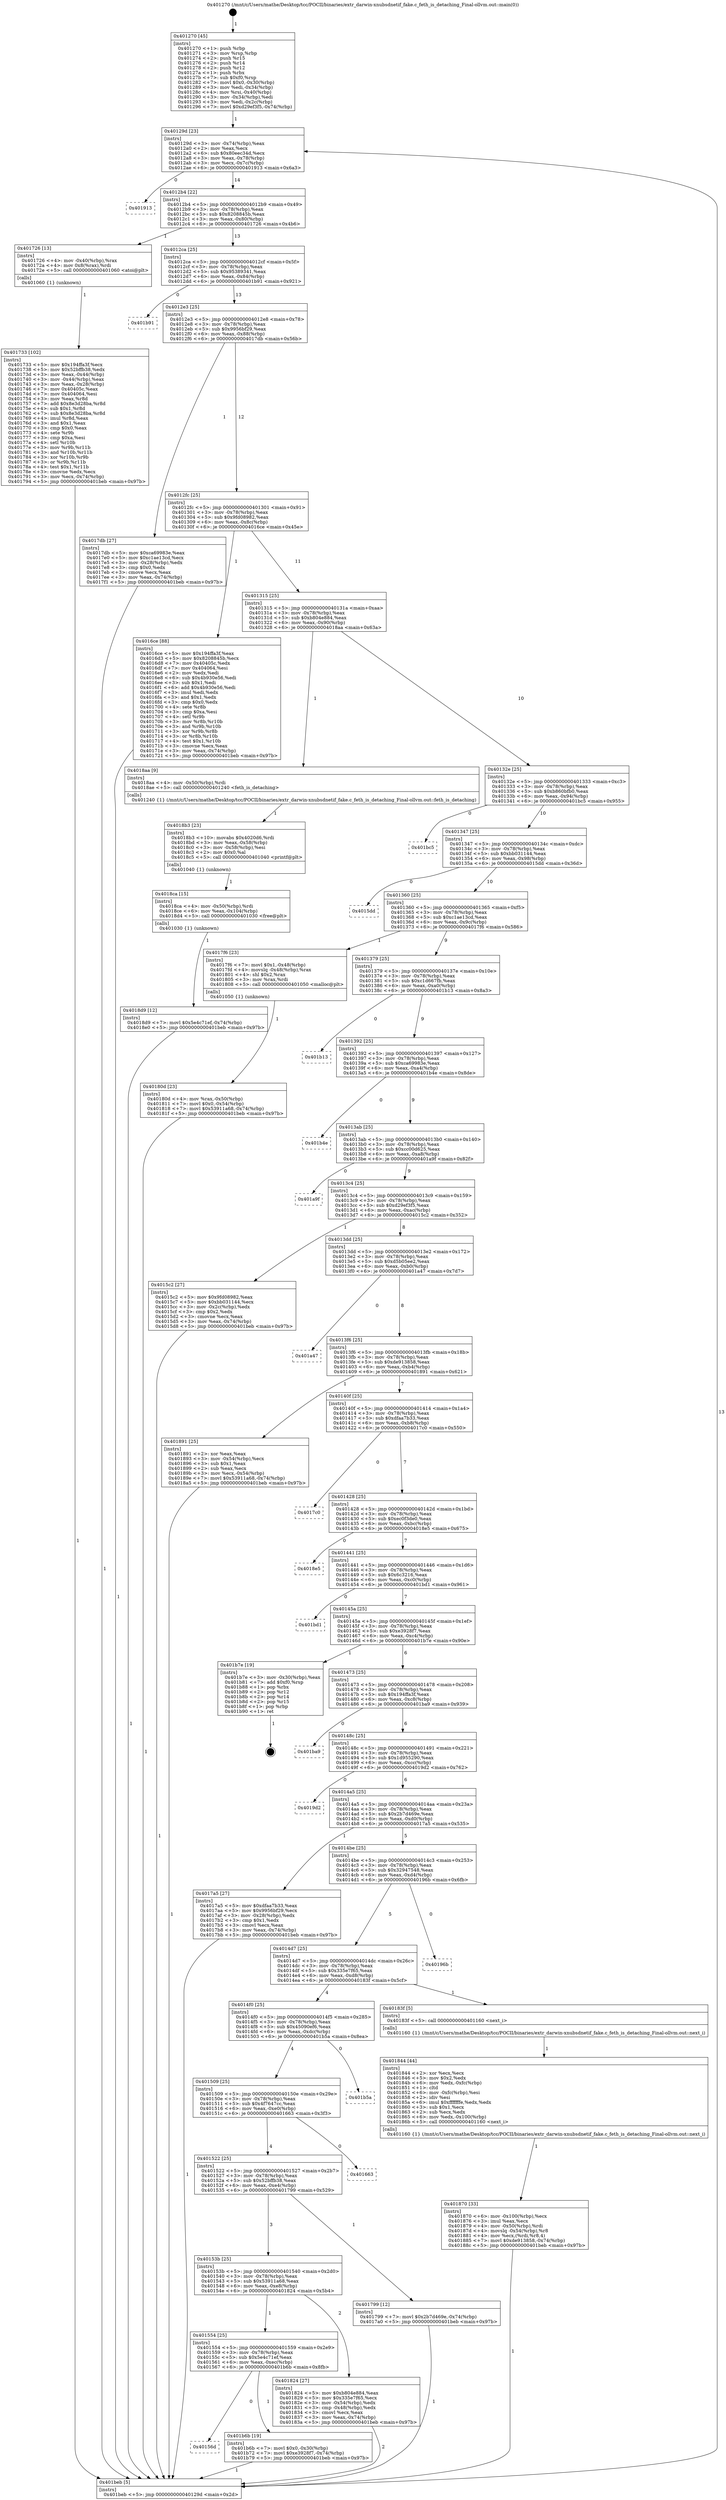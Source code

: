 digraph "0x401270" {
  label = "0x401270 (/mnt/c/Users/mathe/Desktop/tcc/POCII/binaries/extr_darwin-xnubsdnetif_fake.c_feth_is_detaching_Final-ollvm.out::main(0))"
  labelloc = "t"
  node[shape=record]

  Entry [label="",width=0.3,height=0.3,shape=circle,fillcolor=black,style=filled]
  "0x40129d" [label="{
     0x40129d [23]\l
     | [instrs]\l
     &nbsp;&nbsp;0x40129d \<+3\>: mov -0x74(%rbp),%eax\l
     &nbsp;&nbsp;0x4012a0 \<+2\>: mov %eax,%ecx\l
     &nbsp;&nbsp;0x4012a2 \<+6\>: sub $0x80eec34d,%ecx\l
     &nbsp;&nbsp;0x4012a8 \<+3\>: mov %eax,-0x78(%rbp)\l
     &nbsp;&nbsp;0x4012ab \<+3\>: mov %ecx,-0x7c(%rbp)\l
     &nbsp;&nbsp;0x4012ae \<+6\>: je 0000000000401913 \<main+0x6a3\>\l
  }"]
  "0x401913" [label="{
     0x401913\l
  }", style=dashed]
  "0x4012b4" [label="{
     0x4012b4 [22]\l
     | [instrs]\l
     &nbsp;&nbsp;0x4012b4 \<+5\>: jmp 00000000004012b9 \<main+0x49\>\l
     &nbsp;&nbsp;0x4012b9 \<+3\>: mov -0x78(%rbp),%eax\l
     &nbsp;&nbsp;0x4012bc \<+5\>: sub $0x8208845b,%eax\l
     &nbsp;&nbsp;0x4012c1 \<+3\>: mov %eax,-0x80(%rbp)\l
     &nbsp;&nbsp;0x4012c4 \<+6\>: je 0000000000401726 \<main+0x4b6\>\l
  }"]
  Exit [label="",width=0.3,height=0.3,shape=circle,fillcolor=black,style=filled,peripheries=2]
  "0x401726" [label="{
     0x401726 [13]\l
     | [instrs]\l
     &nbsp;&nbsp;0x401726 \<+4\>: mov -0x40(%rbp),%rax\l
     &nbsp;&nbsp;0x40172a \<+4\>: mov 0x8(%rax),%rdi\l
     &nbsp;&nbsp;0x40172e \<+5\>: call 0000000000401060 \<atoi@plt\>\l
     | [calls]\l
     &nbsp;&nbsp;0x401060 \{1\} (unknown)\l
  }"]
  "0x4012ca" [label="{
     0x4012ca [25]\l
     | [instrs]\l
     &nbsp;&nbsp;0x4012ca \<+5\>: jmp 00000000004012cf \<main+0x5f\>\l
     &nbsp;&nbsp;0x4012cf \<+3\>: mov -0x78(%rbp),%eax\l
     &nbsp;&nbsp;0x4012d2 \<+5\>: sub $0x95389341,%eax\l
     &nbsp;&nbsp;0x4012d7 \<+6\>: mov %eax,-0x84(%rbp)\l
     &nbsp;&nbsp;0x4012dd \<+6\>: je 0000000000401b91 \<main+0x921\>\l
  }"]
  "0x40156d" [label="{
     0x40156d\l
  }", style=dashed]
  "0x401b91" [label="{
     0x401b91\l
  }", style=dashed]
  "0x4012e3" [label="{
     0x4012e3 [25]\l
     | [instrs]\l
     &nbsp;&nbsp;0x4012e3 \<+5\>: jmp 00000000004012e8 \<main+0x78\>\l
     &nbsp;&nbsp;0x4012e8 \<+3\>: mov -0x78(%rbp),%eax\l
     &nbsp;&nbsp;0x4012eb \<+5\>: sub $0x9956bf29,%eax\l
     &nbsp;&nbsp;0x4012f0 \<+6\>: mov %eax,-0x88(%rbp)\l
     &nbsp;&nbsp;0x4012f6 \<+6\>: je 00000000004017db \<main+0x56b\>\l
  }"]
  "0x401b6b" [label="{
     0x401b6b [19]\l
     | [instrs]\l
     &nbsp;&nbsp;0x401b6b \<+7\>: movl $0x0,-0x30(%rbp)\l
     &nbsp;&nbsp;0x401b72 \<+7\>: movl $0xe3928f7,-0x74(%rbp)\l
     &nbsp;&nbsp;0x401b79 \<+5\>: jmp 0000000000401beb \<main+0x97b\>\l
  }"]
  "0x4017db" [label="{
     0x4017db [27]\l
     | [instrs]\l
     &nbsp;&nbsp;0x4017db \<+5\>: mov $0xca69983e,%eax\l
     &nbsp;&nbsp;0x4017e0 \<+5\>: mov $0xc1ae13cd,%ecx\l
     &nbsp;&nbsp;0x4017e5 \<+3\>: mov -0x28(%rbp),%edx\l
     &nbsp;&nbsp;0x4017e8 \<+3\>: cmp $0x0,%edx\l
     &nbsp;&nbsp;0x4017eb \<+3\>: cmove %ecx,%eax\l
     &nbsp;&nbsp;0x4017ee \<+3\>: mov %eax,-0x74(%rbp)\l
     &nbsp;&nbsp;0x4017f1 \<+5\>: jmp 0000000000401beb \<main+0x97b\>\l
  }"]
  "0x4012fc" [label="{
     0x4012fc [25]\l
     | [instrs]\l
     &nbsp;&nbsp;0x4012fc \<+5\>: jmp 0000000000401301 \<main+0x91\>\l
     &nbsp;&nbsp;0x401301 \<+3\>: mov -0x78(%rbp),%eax\l
     &nbsp;&nbsp;0x401304 \<+5\>: sub $0x9fd08982,%eax\l
     &nbsp;&nbsp;0x401309 \<+6\>: mov %eax,-0x8c(%rbp)\l
     &nbsp;&nbsp;0x40130f \<+6\>: je 00000000004016ce \<main+0x45e\>\l
  }"]
  "0x4018d9" [label="{
     0x4018d9 [12]\l
     | [instrs]\l
     &nbsp;&nbsp;0x4018d9 \<+7\>: movl $0x5e4c71ef,-0x74(%rbp)\l
     &nbsp;&nbsp;0x4018e0 \<+5\>: jmp 0000000000401beb \<main+0x97b\>\l
  }"]
  "0x4016ce" [label="{
     0x4016ce [88]\l
     | [instrs]\l
     &nbsp;&nbsp;0x4016ce \<+5\>: mov $0x194ffa3f,%eax\l
     &nbsp;&nbsp;0x4016d3 \<+5\>: mov $0x8208845b,%ecx\l
     &nbsp;&nbsp;0x4016d8 \<+7\>: mov 0x40405c,%edx\l
     &nbsp;&nbsp;0x4016df \<+7\>: mov 0x404064,%esi\l
     &nbsp;&nbsp;0x4016e6 \<+2\>: mov %edx,%edi\l
     &nbsp;&nbsp;0x4016e8 \<+6\>: sub $0x4b930e56,%edi\l
     &nbsp;&nbsp;0x4016ee \<+3\>: sub $0x1,%edi\l
     &nbsp;&nbsp;0x4016f1 \<+6\>: add $0x4b930e56,%edi\l
     &nbsp;&nbsp;0x4016f7 \<+3\>: imul %edi,%edx\l
     &nbsp;&nbsp;0x4016fa \<+3\>: and $0x1,%edx\l
     &nbsp;&nbsp;0x4016fd \<+3\>: cmp $0x0,%edx\l
     &nbsp;&nbsp;0x401700 \<+4\>: sete %r8b\l
     &nbsp;&nbsp;0x401704 \<+3\>: cmp $0xa,%esi\l
     &nbsp;&nbsp;0x401707 \<+4\>: setl %r9b\l
     &nbsp;&nbsp;0x40170b \<+3\>: mov %r8b,%r10b\l
     &nbsp;&nbsp;0x40170e \<+3\>: and %r9b,%r10b\l
     &nbsp;&nbsp;0x401711 \<+3\>: xor %r9b,%r8b\l
     &nbsp;&nbsp;0x401714 \<+3\>: or %r8b,%r10b\l
     &nbsp;&nbsp;0x401717 \<+4\>: test $0x1,%r10b\l
     &nbsp;&nbsp;0x40171b \<+3\>: cmovne %ecx,%eax\l
     &nbsp;&nbsp;0x40171e \<+3\>: mov %eax,-0x74(%rbp)\l
     &nbsp;&nbsp;0x401721 \<+5\>: jmp 0000000000401beb \<main+0x97b\>\l
  }"]
  "0x401315" [label="{
     0x401315 [25]\l
     | [instrs]\l
     &nbsp;&nbsp;0x401315 \<+5\>: jmp 000000000040131a \<main+0xaa\>\l
     &nbsp;&nbsp;0x40131a \<+3\>: mov -0x78(%rbp),%eax\l
     &nbsp;&nbsp;0x40131d \<+5\>: sub $0xb804e884,%eax\l
     &nbsp;&nbsp;0x401322 \<+6\>: mov %eax,-0x90(%rbp)\l
     &nbsp;&nbsp;0x401328 \<+6\>: je 00000000004018aa \<main+0x63a\>\l
  }"]
  "0x4018ca" [label="{
     0x4018ca [15]\l
     | [instrs]\l
     &nbsp;&nbsp;0x4018ca \<+4\>: mov -0x50(%rbp),%rdi\l
     &nbsp;&nbsp;0x4018ce \<+6\>: mov %eax,-0x104(%rbp)\l
     &nbsp;&nbsp;0x4018d4 \<+5\>: call 0000000000401030 \<free@plt\>\l
     | [calls]\l
     &nbsp;&nbsp;0x401030 \{1\} (unknown)\l
  }"]
  "0x4018aa" [label="{
     0x4018aa [9]\l
     | [instrs]\l
     &nbsp;&nbsp;0x4018aa \<+4\>: mov -0x50(%rbp),%rdi\l
     &nbsp;&nbsp;0x4018ae \<+5\>: call 0000000000401240 \<feth_is_detaching\>\l
     | [calls]\l
     &nbsp;&nbsp;0x401240 \{1\} (/mnt/c/Users/mathe/Desktop/tcc/POCII/binaries/extr_darwin-xnubsdnetif_fake.c_feth_is_detaching_Final-ollvm.out::feth_is_detaching)\l
  }"]
  "0x40132e" [label="{
     0x40132e [25]\l
     | [instrs]\l
     &nbsp;&nbsp;0x40132e \<+5\>: jmp 0000000000401333 \<main+0xc3\>\l
     &nbsp;&nbsp;0x401333 \<+3\>: mov -0x78(%rbp),%eax\l
     &nbsp;&nbsp;0x401336 \<+5\>: sub $0xb860bfb0,%eax\l
     &nbsp;&nbsp;0x40133b \<+6\>: mov %eax,-0x94(%rbp)\l
     &nbsp;&nbsp;0x401341 \<+6\>: je 0000000000401bc5 \<main+0x955\>\l
  }"]
  "0x4018b3" [label="{
     0x4018b3 [23]\l
     | [instrs]\l
     &nbsp;&nbsp;0x4018b3 \<+10\>: movabs $0x4020d6,%rdi\l
     &nbsp;&nbsp;0x4018bd \<+3\>: mov %eax,-0x58(%rbp)\l
     &nbsp;&nbsp;0x4018c0 \<+3\>: mov -0x58(%rbp),%esi\l
     &nbsp;&nbsp;0x4018c3 \<+2\>: mov $0x0,%al\l
     &nbsp;&nbsp;0x4018c5 \<+5\>: call 0000000000401040 \<printf@plt\>\l
     | [calls]\l
     &nbsp;&nbsp;0x401040 \{1\} (unknown)\l
  }"]
  "0x401bc5" [label="{
     0x401bc5\l
  }", style=dashed]
  "0x401347" [label="{
     0x401347 [25]\l
     | [instrs]\l
     &nbsp;&nbsp;0x401347 \<+5\>: jmp 000000000040134c \<main+0xdc\>\l
     &nbsp;&nbsp;0x40134c \<+3\>: mov -0x78(%rbp),%eax\l
     &nbsp;&nbsp;0x40134f \<+5\>: sub $0xbb031144,%eax\l
     &nbsp;&nbsp;0x401354 \<+6\>: mov %eax,-0x98(%rbp)\l
     &nbsp;&nbsp;0x40135a \<+6\>: je 00000000004015dd \<main+0x36d\>\l
  }"]
  "0x401870" [label="{
     0x401870 [33]\l
     | [instrs]\l
     &nbsp;&nbsp;0x401870 \<+6\>: mov -0x100(%rbp),%ecx\l
     &nbsp;&nbsp;0x401876 \<+3\>: imul %eax,%ecx\l
     &nbsp;&nbsp;0x401879 \<+4\>: mov -0x50(%rbp),%rdi\l
     &nbsp;&nbsp;0x40187d \<+4\>: movslq -0x54(%rbp),%r8\l
     &nbsp;&nbsp;0x401881 \<+4\>: mov %ecx,(%rdi,%r8,4)\l
     &nbsp;&nbsp;0x401885 \<+7\>: movl $0xde913858,-0x74(%rbp)\l
     &nbsp;&nbsp;0x40188c \<+5\>: jmp 0000000000401beb \<main+0x97b\>\l
  }"]
  "0x4015dd" [label="{
     0x4015dd\l
  }", style=dashed]
  "0x401360" [label="{
     0x401360 [25]\l
     | [instrs]\l
     &nbsp;&nbsp;0x401360 \<+5\>: jmp 0000000000401365 \<main+0xf5\>\l
     &nbsp;&nbsp;0x401365 \<+3\>: mov -0x78(%rbp),%eax\l
     &nbsp;&nbsp;0x401368 \<+5\>: sub $0xc1ae13cd,%eax\l
     &nbsp;&nbsp;0x40136d \<+6\>: mov %eax,-0x9c(%rbp)\l
     &nbsp;&nbsp;0x401373 \<+6\>: je 00000000004017f6 \<main+0x586\>\l
  }"]
  "0x401844" [label="{
     0x401844 [44]\l
     | [instrs]\l
     &nbsp;&nbsp;0x401844 \<+2\>: xor %ecx,%ecx\l
     &nbsp;&nbsp;0x401846 \<+5\>: mov $0x2,%edx\l
     &nbsp;&nbsp;0x40184b \<+6\>: mov %edx,-0xfc(%rbp)\l
     &nbsp;&nbsp;0x401851 \<+1\>: cltd\l
     &nbsp;&nbsp;0x401852 \<+6\>: mov -0xfc(%rbp),%esi\l
     &nbsp;&nbsp;0x401858 \<+2\>: idiv %esi\l
     &nbsp;&nbsp;0x40185a \<+6\>: imul $0xfffffffe,%edx,%edx\l
     &nbsp;&nbsp;0x401860 \<+3\>: sub $0x1,%ecx\l
     &nbsp;&nbsp;0x401863 \<+2\>: sub %ecx,%edx\l
     &nbsp;&nbsp;0x401865 \<+6\>: mov %edx,-0x100(%rbp)\l
     &nbsp;&nbsp;0x40186b \<+5\>: call 0000000000401160 \<next_i\>\l
     | [calls]\l
     &nbsp;&nbsp;0x401160 \{1\} (/mnt/c/Users/mathe/Desktop/tcc/POCII/binaries/extr_darwin-xnubsdnetif_fake.c_feth_is_detaching_Final-ollvm.out::next_i)\l
  }"]
  "0x4017f6" [label="{
     0x4017f6 [23]\l
     | [instrs]\l
     &nbsp;&nbsp;0x4017f6 \<+7\>: movl $0x1,-0x48(%rbp)\l
     &nbsp;&nbsp;0x4017fd \<+4\>: movslq -0x48(%rbp),%rax\l
     &nbsp;&nbsp;0x401801 \<+4\>: shl $0x2,%rax\l
     &nbsp;&nbsp;0x401805 \<+3\>: mov %rax,%rdi\l
     &nbsp;&nbsp;0x401808 \<+5\>: call 0000000000401050 \<malloc@plt\>\l
     | [calls]\l
     &nbsp;&nbsp;0x401050 \{1\} (unknown)\l
  }"]
  "0x401379" [label="{
     0x401379 [25]\l
     | [instrs]\l
     &nbsp;&nbsp;0x401379 \<+5\>: jmp 000000000040137e \<main+0x10e\>\l
     &nbsp;&nbsp;0x40137e \<+3\>: mov -0x78(%rbp),%eax\l
     &nbsp;&nbsp;0x401381 \<+5\>: sub $0xc1d667fb,%eax\l
     &nbsp;&nbsp;0x401386 \<+6\>: mov %eax,-0xa0(%rbp)\l
     &nbsp;&nbsp;0x40138c \<+6\>: je 0000000000401b13 \<main+0x8a3\>\l
  }"]
  "0x401554" [label="{
     0x401554 [25]\l
     | [instrs]\l
     &nbsp;&nbsp;0x401554 \<+5\>: jmp 0000000000401559 \<main+0x2e9\>\l
     &nbsp;&nbsp;0x401559 \<+3\>: mov -0x78(%rbp),%eax\l
     &nbsp;&nbsp;0x40155c \<+5\>: sub $0x5e4c71ef,%eax\l
     &nbsp;&nbsp;0x401561 \<+6\>: mov %eax,-0xec(%rbp)\l
     &nbsp;&nbsp;0x401567 \<+6\>: je 0000000000401b6b \<main+0x8fb\>\l
  }"]
  "0x401b13" [label="{
     0x401b13\l
  }", style=dashed]
  "0x401392" [label="{
     0x401392 [25]\l
     | [instrs]\l
     &nbsp;&nbsp;0x401392 \<+5\>: jmp 0000000000401397 \<main+0x127\>\l
     &nbsp;&nbsp;0x401397 \<+3\>: mov -0x78(%rbp),%eax\l
     &nbsp;&nbsp;0x40139a \<+5\>: sub $0xca69983e,%eax\l
     &nbsp;&nbsp;0x40139f \<+6\>: mov %eax,-0xa4(%rbp)\l
     &nbsp;&nbsp;0x4013a5 \<+6\>: je 0000000000401b4e \<main+0x8de\>\l
  }"]
  "0x401824" [label="{
     0x401824 [27]\l
     | [instrs]\l
     &nbsp;&nbsp;0x401824 \<+5\>: mov $0xb804e884,%eax\l
     &nbsp;&nbsp;0x401829 \<+5\>: mov $0x335e7f65,%ecx\l
     &nbsp;&nbsp;0x40182e \<+3\>: mov -0x54(%rbp),%edx\l
     &nbsp;&nbsp;0x401831 \<+3\>: cmp -0x48(%rbp),%edx\l
     &nbsp;&nbsp;0x401834 \<+3\>: cmovl %ecx,%eax\l
     &nbsp;&nbsp;0x401837 \<+3\>: mov %eax,-0x74(%rbp)\l
     &nbsp;&nbsp;0x40183a \<+5\>: jmp 0000000000401beb \<main+0x97b\>\l
  }"]
  "0x401b4e" [label="{
     0x401b4e\l
  }", style=dashed]
  "0x4013ab" [label="{
     0x4013ab [25]\l
     | [instrs]\l
     &nbsp;&nbsp;0x4013ab \<+5\>: jmp 00000000004013b0 \<main+0x140\>\l
     &nbsp;&nbsp;0x4013b0 \<+3\>: mov -0x78(%rbp),%eax\l
     &nbsp;&nbsp;0x4013b3 \<+5\>: sub $0xcc00d625,%eax\l
     &nbsp;&nbsp;0x4013b8 \<+6\>: mov %eax,-0xa8(%rbp)\l
     &nbsp;&nbsp;0x4013be \<+6\>: je 0000000000401a9f \<main+0x82f\>\l
  }"]
  "0x40180d" [label="{
     0x40180d [23]\l
     | [instrs]\l
     &nbsp;&nbsp;0x40180d \<+4\>: mov %rax,-0x50(%rbp)\l
     &nbsp;&nbsp;0x401811 \<+7\>: movl $0x0,-0x54(%rbp)\l
     &nbsp;&nbsp;0x401818 \<+7\>: movl $0x53911a68,-0x74(%rbp)\l
     &nbsp;&nbsp;0x40181f \<+5\>: jmp 0000000000401beb \<main+0x97b\>\l
  }"]
  "0x401a9f" [label="{
     0x401a9f\l
  }", style=dashed]
  "0x4013c4" [label="{
     0x4013c4 [25]\l
     | [instrs]\l
     &nbsp;&nbsp;0x4013c4 \<+5\>: jmp 00000000004013c9 \<main+0x159\>\l
     &nbsp;&nbsp;0x4013c9 \<+3\>: mov -0x78(%rbp),%eax\l
     &nbsp;&nbsp;0x4013cc \<+5\>: sub $0xd29ef3f5,%eax\l
     &nbsp;&nbsp;0x4013d1 \<+6\>: mov %eax,-0xac(%rbp)\l
     &nbsp;&nbsp;0x4013d7 \<+6\>: je 00000000004015c2 \<main+0x352\>\l
  }"]
  "0x40153b" [label="{
     0x40153b [25]\l
     | [instrs]\l
     &nbsp;&nbsp;0x40153b \<+5\>: jmp 0000000000401540 \<main+0x2d0\>\l
     &nbsp;&nbsp;0x401540 \<+3\>: mov -0x78(%rbp),%eax\l
     &nbsp;&nbsp;0x401543 \<+5\>: sub $0x53911a68,%eax\l
     &nbsp;&nbsp;0x401548 \<+6\>: mov %eax,-0xe8(%rbp)\l
     &nbsp;&nbsp;0x40154e \<+6\>: je 0000000000401824 \<main+0x5b4\>\l
  }"]
  "0x4015c2" [label="{
     0x4015c2 [27]\l
     | [instrs]\l
     &nbsp;&nbsp;0x4015c2 \<+5\>: mov $0x9fd08982,%eax\l
     &nbsp;&nbsp;0x4015c7 \<+5\>: mov $0xbb031144,%ecx\l
     &nbsp;&nbsp;0x4015cc \<+3\>: mov -0x2c(%rbp),%edx\l
     &nbsp;&nbsp;0x4015cf \<+3\>: cmp $0x2,%edx\l
     &nbsp;&nbsp;0x4015d2 \<+3\>: cmovne %ecx,%eax\l
     &nbsp;&nbsp;0x4015d5 \<+3\>: mov %eax,-0x74(%rbp)\l
     &nbsp;&nbsp;0x4015d8 \<+5\>: jmp 0000000000401beb \<main+0x97b\>\l
  }"]
  "0x4013dd" [label="{
     0x4013dd [25]\l
     | [instrs]\l
     &nbsp;&nbsp;0x4013dd \<+5\>: jmp 00000000004013e2 \<main+0x172\>\l
     &nbsp;&nbsp;0x4013e2 \<+3\>: mov -0x78(%rbp),%eax\l
     &nbsp;&nbsp;0x4013e5 \<+5\>: sub $0xd5b05ee2,%eax\l
     &nbsp;&nbsp;0x4013ea \<+6\>: mov %eax,-0xb0(%rbp)\l
     &nbsp;&nbsp;0x4013f0 \<+6\>: je 0000000000401a47 \<main+0x7d7\>\l
  }"]
  "0x401beb" [label="{
     0x401beb [5]\l
     | [instrs]\l
     &nbsp;&nbsp;0x401beb \<+5\>: jmp 000000000040129d \<main+0x2d\>\l
  }"]
  "0x401270" [label="{
     0x401270 [45]\l
     | [instrs]\l
     &nbsp;&nbsp;0x401270 \<+1\>: push %rbp\l
     &nbsp;&nbsp;0x401271 \<+3\>: mov %rsp,%rbp\l
     &nbsp;&nbsp;0x401274 \<+2\>: push %r15\l
     &nbsp;&nbsp;0x401276 \<+2\>: push %r14\l
     &nbsp;&nbsp;0x401278 \<+2\>: push %r12\l
     &nbsp;&nbsp;0x40127a \<+1\>: push %rbx\l
     &nbsp;&nbsp;0x40127b \<+7\>: sub $0xf0,%rsp\l
     &nbsp;&nbsp;0x401282 \<+7\>: movl $0x0,-0x30(%rbp)\l
     &nbsp;&nbsp;0x401289 \<+3\>: mov %edi,-0x34(%rbp)\l
     &nbsp;&nbsp;0x40128c \<+4\>: mov %rsi,-0x40(%rbp)\l
     &nbsp;&nbsp;0x401290 \<+3\>: mov -0x34(%rbp),%edi\l
     &nbsp;&nbsp;0x401293 \<+3\>: mov %edi,-0x2c(%rbp)\l
     &nbsp;&nbsp;0x401296 \<+7\>: movl $0xd29ef3f5,-0x74(%rbp)\l
  }"]
  "0x401733" [label="{
     0x401733 [102]\l
     | [instrs]\l
     &nbsp;&nbsp;0x401733 \<+5\>: mov $0x194ffa3f,%ecx\l
     &nbsp;&nbsp;0x401738 \<+5\>: mov $0x52bffb38,%edx\l
     &nbsp;&nbsp;0x40173d \<+3\>: mov %eax,-0x44(%rbp)\l
     &nbsp;&nbsp;0x401740 \<+3\>: mov -0x44(%rbp),%eax\l
     &nbsp;&nbsp;0x401743 \<+3\>: mov %eax,-0x28(%rbp)\l
     &nbsp;&nbsp;0x401746 \<+7\>: mov 0x40405c,%eax\l
     &nbsp;&nbsp;0x40174d \<+7\>: mov 0x404064,%esi\l
     &nbsp;&nbsp;0x401754 \<+3\>: mov %eax,%r8d\l
     &nbsp;&nbsp;0x401757 \<+7\>: add $0x8e3d28ba,%r8d\l
     &nbsp;&nbsp;0x40175e \<+4\>: sub $0x1,%r8d\l
     &nbsp;&nbsp;0x401762 \<+7\>: sub $0x8e3d28ba,%r8d\l
     &nbsp;&nbsp;0x401769 \<+4\>: imul %r8d,%eax\l
     &nbsp;&nbsp;0x40176d \<+3\>: and $0x1,%eax\l
     &nbsp;&nbsp;0x401770 \<+3\>: cmp $0x0,%eax\l
     &nbsp;&nbsp;0x401773 \<+4\>: sete %r9b\l
     &nbsp;&nbsp;0x401777 \<+3\>: cmp $0xa,%esi\l
     &nbsp;&nbsp;0x40177a \<+4\>: setl %r10b\l
     &nbsp;&nbsp;0x40177e \<+3\>: mov %r9b,%r11b\l
     &nbsp;&nbsp;0x401781 \<+3\>: and %r10b,%r11b\l
     &nbsp;&nbsp;0x401784 \<+3\>: xor %r10b,%r9b\l
     &nbsp;&nbsp;0x401787 \<+3\>: or %r9b,%r11b\l
     &nbsp;&nbsp;0x40178a \<+4\>: test $0x1,%r11b\l
     &nbsp;&nbsp;0x40178e \<+3\>: cmovne %edx,%ecx\l
     &nbsp;&nbsp;0x401791 \<+3\>: mov %ecx,-0x74(%rbp)\l
     &nbsp;&nbsp;0x401794 \<+5\>: jmp 0000000000401beb \<main+0x97b\>\l
  }"]
  "0x401799" [label="{
     0x401799 [12]\l
     | [instrs]\l
     &nbsp;&nbsp;0x401799 \<+7\>: movl $0x2b7d469e,-0x74(%rbp)\l
     &nbsp;&nbsp;0x4017a0 \<+5\>: jmp 0000000000401beb \<main+0x97b\>\l
  }"]
  "0x401a47" [label="{
     0x401a47\l
  }", style=dashed]
  "0x4013f6" [label="{
     0x4013f6 [25]\l
     | [instrs]\l
     &nbsp;&nbsp;0x4013f6 \<+5\>: jmp 00000000004013fb \<main+0x18b\>\l
     &nbsp;&nbsp;0x4013fb \<+3\>: mov -0x78(%rbp),%eax\l
     &nbsp;&nbsp;0x4013fe \<+5\>: sub $0xde913858,%eax\l
     &nbsp;&nbsp;0x401403 \<+6\>: mov %eax,-0xb4(%rbp)\l
     &nbsp;&nbsp;0x401409 \<+6\>: je 0000000000401891 \<main+0x621\>\l
  }"]
  "0x401522" [label="{
     0x401522 [25]\l
     | [instrs]\l
     &nbsp;&nbsp;0x401522 \<+5\>: jmp 0000000000401527 \<main+0x2b7\>\l
     &nbsp;&nbsp;0x401527 \<+3\>: mov -0x78(%rbp),%eax\l
     &nbsp;&nbsp;0x40152a \<+5\>: sub $0x52bffb38,%eax\l
     &nbsp;&nbsp;0x40152f \<+6\>: mov %eax,-0xe4(%rbp)\l
     &nbsp;&nbsp;0x401535 \<+6\>: je 0000000000401799 \<main+0x529\>\l
  }"]
  "0x401891" [label="{
     0x401891 [25]\l
     | [instrs]\l
     &nbsp;&nbsp;0x401891 \<+2\>: xor %eax,%eax\l
     &nbsp;&nbsp;0x401893 \<+3\>: mov -0x54(%rbp),%ecx\l
     &nbsp;&nbsp;0x401896 \<+3\>: sub $0x1,%eax\l
     &nbsp;&nbsp;0x401899 \<+2\>: sub %eax,%ecx\l
     &nbsp;&nbsp;0x40189b \<+3\>: mov %ecx,-0x54(%rbp)\l
     &nbsp;&nbsp;0x40189e \<+7\>: movl $0x53911a68,-0x74(%rbp)\l
     &nbsp;&nbsp;0x4018a5 \<+5\>: jmp 0000000000401beb \<main+0x97b\>\l
  }"]
  "0x40140f" [label="{
     0x40140f [25]\l
     | [instrs]\l
     &nbsp;&nbsp;0x40140f \<+5\>: jmp 0000000000401414 \<main+0x1a4\>\l
     &nbsp;&nbsp;0x401414 \<+3\>: mov -0x78(%rbp),%eax\l
     &nbsp;&nbsp;0x401417 \<+5\>: sub $0xdfaa7b33,%eax\l
     &nbsp;&nbsp;0x40141c \<+6\>: mov %eax,-0xb8(%rbp)\l
     &nbsp;&nbsp;0x401422 \<+6\>: je 00000000004017c0 \<main+0x550\>\l
  }"]
  "0x401663" [label="{
     0x401663\l
  }", style=dashed]
  "0x4017c0" [label="{
     0x4017c0\l
  }", style=dashed]
  "0x401428" [label="{
     0x401428 [25]\l
     | [instrs]\l
     &nbsp;&nbsp;0x401428 \<+5\>: jmp 000000000040142d \<main+0x1bd\>\l
     &nbsp;&nbsp;0x40142d \<+3\>: mov -0x78(%rbp),%eax\l
     &nbsp;&nbsp;0x401430 \<+5\>: sub $0xec0f3de0,%eax\l
     &nbsp;&nbsp;0x401435 \<+6\>: mov %eax,-0xbc(%rbp)\l
     &nbsp;&nbsp;0x40143b \<+6\>: je 00000000004018e5 \<main+0x675\>\l
  }"]
  "0x401509" [label="{
     0x401509 [25]\l
     | [instrs]\l
     &nbsp;&nbsp;0x401509 \<+5\>: jmp 000000000040150e \<main+0x29e\>\l
     &nbsp;&nbsp;0x40150e \<+3\>: mov -0x78(%rbp),%eax\l
     &nbsp;&nbsp;0x401511 \<+5\>: sub $0x4f7647cc,%eax\l
     &nbsp;&nbsp;0x401516 \<+6\>: mov %eax,-0xe0(%rbp)\l
     &nbsp;&nbsp;0x40151c \<+6\>: je 0000000000401663 \<main+0x3f3\>\l
  }"]
  "0x4018e5" [label="{
     0x4018e5\l
  }", style=dashed]
  "0x401441" [label="{
     0x401441 [25]\l
     | [instrs]\l
     &nbsp;&nbsp;0x401441 \<+5\>: jmp 0000000000401446 \<main+0x1d6\>\l
     &nbsp;&nbsp;0x401446 \<+3\>: mov -0x78(%rbp),%eax\l
     &nbsp;&nbsp;0x401449 \<+5\>: sub $0x6c3216,%eax\l
     &nbsp;&nbsp;0x40144e \<+6\>: mov %eax,-0xc0(%rbp)\l
     &nbsp;&nbsp;0x401454 \<+6\>: je 0000000000401bd1 \<main+0x961\>\l
  }"]
  "0x401b5a" [label="{
     0x401b5a\l
  }", style=dashed]
  "0x401bd1" [label="{
     0x401bd1\l
  }", style=dashed]
  "0x40145a" [label="{
     0x40145a [25]\l
     | [instrs]\l
     &nbsp;&nbsp;0x40145a \<+5\>: jmp 000000000040145f \<main+0x1ef\>\l
     &nbsp;&nbsp;0x40145f \<+3\>: mov -0x78(%rbp),%eax\l
     &nbsp;&nbsp;0x401462 \<+5\>: sub $0xe3928f7,%eax\l
     &nbsp;&nbsp;0x401467 \<+6\>: mov %eax,-0xc4(%rbp)\l
     &nbsp;&nbsp;0x40146d \<+6\>: je 0000000000401b7e \<main+0x90e\>\l
  }"]
  "0x4014f0" [label="{
     0x4014f0 [25]\l
     | [instrs]\l
     &nbsp;&nbsp;0x4014f0 \<+5\>: jmp 00000000004014f5 \<main+0x285\>\l
     &nbsp;&nbsp;0x4014f5 \<+3\>: mov -0x78(%rbp),%eax\l
     &nbsp;&nbsp;0x4014f8 \<+5\>: sub $0x45090ef6,%eax\l
     &nbsp;&nbsp;0x4014fd \<+6\>: mov %eax,-0xdc(%rbp)\l
     &nbsp;&nbsp;0x401503 \<+6\>: je 0000000000401b5a \<main+0x8ea\>\l
  }"]
  "0x401b7e" [label="{
     0x401b7e [19]\l
     | [instrs]\l
     &nbsp;&nbsp;0x401b7e \<+3\>: mov -0x30(%rbp),%eax\l
     &nbsp;&nbsp;0x401b81 \<+7\>: add $0xf0,%rsp\l
     &nbsp;&nbsp;0x401b88 \<+1\>: pop %rbx\l
     &nbsp;&nbsp;0x401b89 \<+2\>: pop %r12\l
     &nbsp;&nbsp;0x401b8b \<+2\>: pop %r14\l
     &nbsp;&nbsp;0x401b8d \<+2\>: pop %r15\l
     &nbsp;&nbsp;0x401b8f \<+1\>: pop %rbp\l
     &nbsp;&nbsp;0x401b90 \<+1\>: ret\l
  }"]
  "0x401473" [label="{
     0x401473 [25]\l
     | [instrs]\l
     &nbsp;&nbsp;0x401473 \<+5\>: jmp 0000000000401478 \<main+0x208\>\l
     &nbsp;&nbsp;0x401478 \<+3\>: mov -0x78(%rbp),%eax\l
     &nbsp;&nbsp;0x40147b \<+5\>: sub $0x194ffa3f,%eax\l
     &nbsp;&nbsp;0x401480 \<+6\>: mov %eax,-0xc8(%rbp)\l
     &nbsp;&nbsp;0x401486 \<+6\>: je 0000000000401ba9 \<main+0x939\>\l
  }"]
  "0x40183f" [label="{
     0x40183f [5]\l
     | [instrs]\l
     &nbsp;&nbsp;0x40183f \<+5\>: call 0000000000401160 \<next_i\>\l
     | [calls]\l
     &nbsp;&nbsp;0x401160 \{1\} (/mnt/c/Users/mathe/Desktop/tcc/POCII/binaries/extr_darwin-xnubsdnetif_fake.c_feth_is_detaching_Final-ollvm.out::next_i)\l
  }"]
  "0x401ba9" [label="{
     0x401ba9\l
  }", style=dashed]
  "0x40148c" [label="{
     0x40148c [25]\l
     | [instrs]\l
     &nbsp;&nbsp;0x40148c \<+5\>: jmp 0000000000401491 \<main+0x221\>\l
     &nbsp;&nbsp;0x401491 \<+3\>: mov -0x78(%rbp),%eax\l
     &nbsp;&nbsp;0x401494 \<+5\>: sub $0x1d955290,%eax\l
     &nbsp;&nbsp;0x401499 \<+6\>: mov %eax,-0xcc(%rbp)\l
     &nbsp;&nbsp;0x40149f \<+6\>: je 00000000004019d2 \<main+0x762\>\l
  }"]
  "0x4014d7" [label="{
     0x4014d7 [25]\l
     | [instrs]\l
     &nbsp;&nbsp;0x4014d7 \<+5\>: jmp 00000000004014dc \<main+0x26c\>\l
     &nbsp;&nbsp;0x4014dc \<+3\>: mov -0x78(%rbp),%eax\l
     &nbsp;&nbsp;0x4014df \<+5\>: sub $0x335e7f65,%eax\l
     &nbsp;&nbsp;0x4014e4 \<+6\>: mov %eax,-0xd8(%rbp)\l
     &nbsp;&nbsp;0x4014ea \<+6\>: je 000000000040183f \<main+0x5cf\>\l
  }"]
  "0x4019d2" [label="{
     0x4019d2\l
  }", style=dashed]
  "0x4014a5" [label="{
     0x4014a5 [25]\l
     | [instrs]\l
     &nbsp;&nbsp;0x4014a5 \<+5\>: jmp 00000000004014aa \<main+0x23a\>\l
     &nbsp;&nbsp;0x4014aa \<+3\>: mov -0x78(%rbp),%eax\l
     &nbsp;&nbsp;0x4014ad \<+5\>: sub $0x2b7d469e,%eax\l
     &nbsp;&nbsp;0x4014b2 \<+6\>: mov %eax,-0xd0(%rbp)\l
     &nbsp;&nbsp;0x4014b8 \<+6\>: je 00000000004017a5 \<main+0x535\>\l
  }"]
  "0x40196b" [label="{
     0x40196b\l
  }", style=dashed]
  "0x4017a5" [label="{
     0x4017a5 [27]\l
     | [instrs]\l
     &nbsp;&nbsp;0x4017a5 \<+5\>: mov $0xdfaa7b33,%eax\l
     &nbsp;&nbsp;0x4017aa \<+5\>: mov $0x9956bf29,%ecx\l
     &nbsp;&nbsp;0x4017af \<+3\>: mov -0x28(%rbp),%edx\l
     &nbsp;&nbsp;0x4017b2 \<+3\>: cmp $0x1,%edx\l
     &nbsp;&nbsp;0x4017b5 \<+3\>: cmovl %ecx,%eax\l
     &nbsp;&nbsp;0x4017b8 \<+3\>: mov %eax,-0x74(%rbp)\l
     &nbsp;&nbsp;0x4017bb \<+5\>: jmp 0000000000401beb \<main+0x97b\>\l
  }"]
  "0x4014be" [label="{
     0x4014be [25]\l
     | [instrs]\l
     &nbsp;&nbsp;0x4014be \<+5\>: jmp 00000000004014c3 \<main+0x253\>\l
     &nbsp;&nbsp;0x4014c3 \<+3\>: mov -0x78(%rbp),%eax\l
     &nbsp;&nbsp;0x4014c6 \<+5\>: sub $0x32947548,%eax\l
     &nbsp;&nbsp;0x4014cb \<+6\>: mov %eax,-0xd4(%rbp)\l
     &nbsp;&nbsp;0x4014d1 \<+6\>: je 000000000040196b \<main+0x6fb\>\l
  }"]
  Entry -> "0x401270" [label=" 1"]
  "0x40129d" -> "0x401913" [label=" 0"]
  "0x40129d" -> "0x4012b4" [label=" 14"]
  "0x401b7e" -> Exit [label=" 1"]
  "0x4012b4" -> "0x401726" [label=" 1"]
  "0x4012b4" -> "0x4012ca" [label=" 13"]
  "0x401b6b" -> "0x401beb" [label=" 1"]
  "0x4012ca" -> "0x401b91" [label=" 0"]
  "0x4012ca" -> "0x4012e3" [label=" 13"]
  "0x401554" -> "0x40156d" [label=" 0"]
  "0x4012e3" -> "0x4017db" [label=" 1"]
  "0x4012e3" -> "0x4012fc" [label=" 12"]
  "0x401554" -> "0x401b6b" [label=" 1"]
  "0x4012fc" -> "0x4016ce" [label=" 1"]
  "0x4012fc" -> "0x401315" [label=" 11"]
  "0x4018d9" -> "0x401beb" [label=" 1"]
  "0x401315" -> "0x4018aa" [label=" 1"]
  "0x401315" -> "0x40132e" [label=" 10"]
  "0x4018ca" -> "0x4018d9" [label=" 1"]
  "0x40132e" -> "0x401bc5" [label=" 0"]
  "0x40132e" -> "0x401347" [label=" 10"]
  "0x4018b3" -> "0x4018ca" [label=" 1"]
  "0x401347" -> "0x4015dd" [label=" 0"]
  "0x401347" -> "0x401360" [label=" 10"]
  "0x4018aa" -> "0x4018b3" [label=" 1"]
  "0x401360" -> "0x4017f6" [label=" 1"]
  "0x401360" -> "0x401379" [label=" 9"]
  "0x401891" -> "0x401beb" [label=" 1"]
  "0x401379" -> "0x401b13" [label=" 0"]
  "0x401379" -> "0x401392" [label=" 9"]
  "0x401870" -> "0x401beb" [label=" 1"]
  "0x401392" -> "0x401b4e" [label=" 0"]
  "0x401392" -> "0x4013ab" [label=" 9"]
  "0x401844" -> "0x401870" [label=" 1"]
  "0x4013ab" -> "0x401a9f" [label=" 0"]
  "0x4013ab" -> "0x4013c4" [label=" 9"]
  "0x401824" -> "0x401beb" [label=" 2"]
  "0x4013c4" -> "0x4015c2" [label=" 1"]
  "0x4013c4" -> "0x4013dd" [label=" 8"]
  "0x4015c2" -> "0x401beb" [label=" 1"]
  "0x401270" -> "0x40129d" [label=" 1"]
  "0x401beb" -> "0x40129d" [label=" 13"]
  "0x4016ce" -> "0x401beb" [label=" 1"]
  "0x401726" -> "0x401733" [label=" 1"]
  "0x401733" -> "0x401beb" [label=" 1"]
  "0x40153b" -> "0x401554" [label=" 1"]
  "0x4013dd" -> "0x401a47" [label=" 0"]
  "0x4013dd" -> "0x4013f6" [label=" 8"]
  "0x40153b" -> "0x401824" [label=" 2"]
  "0x4013f6" -> "0x401891" [label=" 1"]
  "0x4013f6" -> "0x40140f" [label=" 7"]
  "0x40180d" -> "0x401beb" [label=" 1"]
  "0x40140f" -> "0x4017c0" [label=" 0"]
  "0x40140f" -> "0x401428" [label=" 7"]
  "0x4017f6" -> "0x40180d" [label=" 1"]
  "0x401428" -> "0x4018e5" [label=" 0"]
  "0x401428" -> "0x401441" [label=" 7"]
  "0x4017a5" -> "0x401beb" [label=" 1"]
  "0x401441" -> "0x401bd1" [label=" 0"]
  "0x401441" -> "0x40145a" [label=" 7"]
  "0x401799" -> "0x401beb" [label=" 1"]
  "0x40145a" -> "0x401b7e" [label=" 1"]
  "0x40145a" -> "0x401473" [label=" 6"]
  "0x401522" -> "0x401799" [label=" 1"]
  "0x401473" -> "0x401ba9" [label=" 0"]
  "0x401473" -> "0x40148c" [label=" 6"]
  "0x40183f" -> "0x401844" [label=" 1"]
  "0x40148c" -> "0x4019d2" [label=" 0"]
  "0x40148c" -> "0x4014a5" [label=" 6"]
  "0x401509" -> "0x401663" [label=" 0"]
  "0x4014a5" -> "0x4017a5" [label=" 1"]
  "0x4014a5" -> "0x4014be" [label=" 5"]
  "0x4017db" -> "0x401beb" [label=" 1"]
  "0x4014be" -> "0x40196b" [label=" 0"]
  "0x4014be" -> "0x4014d7" [label=" 5"]
  "0x401509" -> "0x401522" [label=" 4"]
  "0x4014d7" -> "0x40183f" [label=" 1"]
  "0x4014d7" -> "0x4014f0" [label=" 4"]
  "0x401522" -> "0x40153b" [label=" 3"]
  "0x4014f0" -> "0x401b5a" [label=" 0"]
  "0x4014f0" -> "0x401509" [label=" 4"]
}
